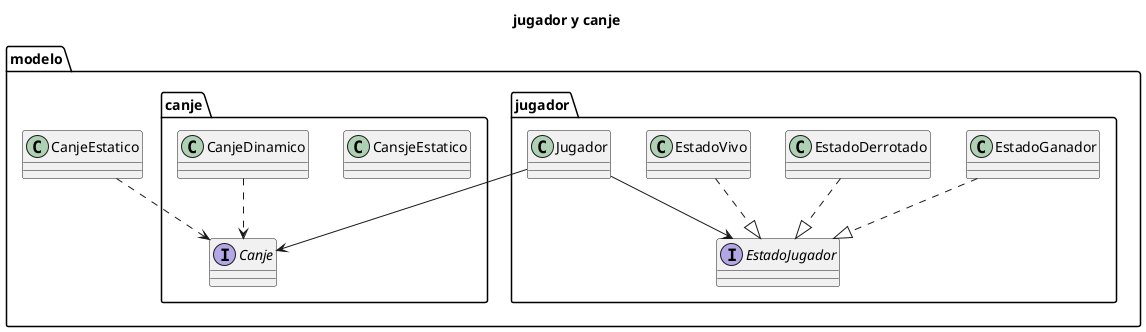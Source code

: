 @startuml

title jugador y canje

package modelo {

    package jugador {
        class Jugador
        interface EstadoJugador
        class EstadoGanador
        class EstadoDerrotado
        class EstadoVivo
    }

    package canje {
        interface Canje
        class CansjeEstatico
        class CanjeDinamico
    }

    CanjeDinamico ..> Canje
    CanjeEstatico ..> Canje
    Jugador --> Canje
    Jugador --> EstadoJugador
    EstadoDerrotado ..|> EstadoJugador
    EstadoGanador ..|> EstadoJugador
    EstadoVivo ..|> EstadoJugador
}

@enduml